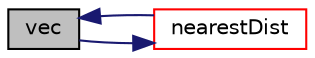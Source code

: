 digraph "vec"
{
  bgcolor="transparent";
  edge [fontname="Helvetica",fontsize="10",labelfontname="Helvetica",labelfontsize="10"];
  node [fontname="Helvetica",fontsize="10",shape=record];
  rankdir="LR";
  Node1 [label="vec",height=0.2,width=0.4,color="black", fillcolor="grey75", style="filled", fontcolor="black"];
  Node1 -> Node2 [color="midnightblue",fontsize="10",style="solid",fontname="Helvetica"];
  Node2 [label="nearestDist",height=0.2,width=0.4,color="red",URL="$a01353.html#a5793126218bf0f619549fc69390a1b51",tooltip="Return nearest distance to line from a given point. "];
  Node2 -> Node1 [color="midnightblue",fontsize="10",style="solid",fontname="Helvetica"];
}
